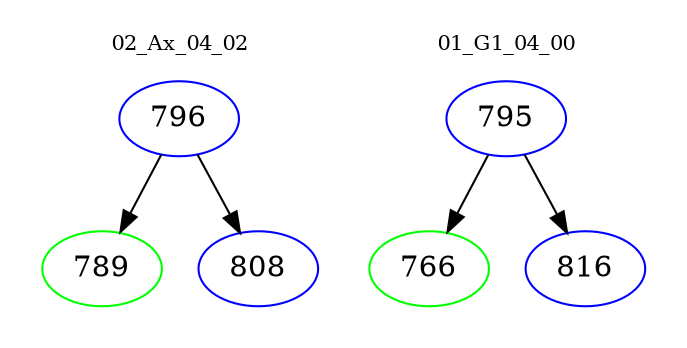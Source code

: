 digraph{
subgraph cluster_0 {
color = white
label = "02_Ax_04_02";
fontsize=10;
T0_796 [label="796", color="blue"]
T0_796 -> T0_789 [color="black"]
T0_789 [label="789", color="green"]
T0_796 -> T0_808 [color="black"]
T0_808 [label="808", color="blue"]
}
subgraph cluster_1 {
color = white
label = "01_G1_04_00";
fontsize=10;
T1_795 [label="795", color="blue"]
T1_795 -> T1_766 [color="black"]
T1_766 [label="766", color="green"]
T1_795 -> T1_816 [color="black"]
T1_816 [label="816", color="blue"]
}
}
